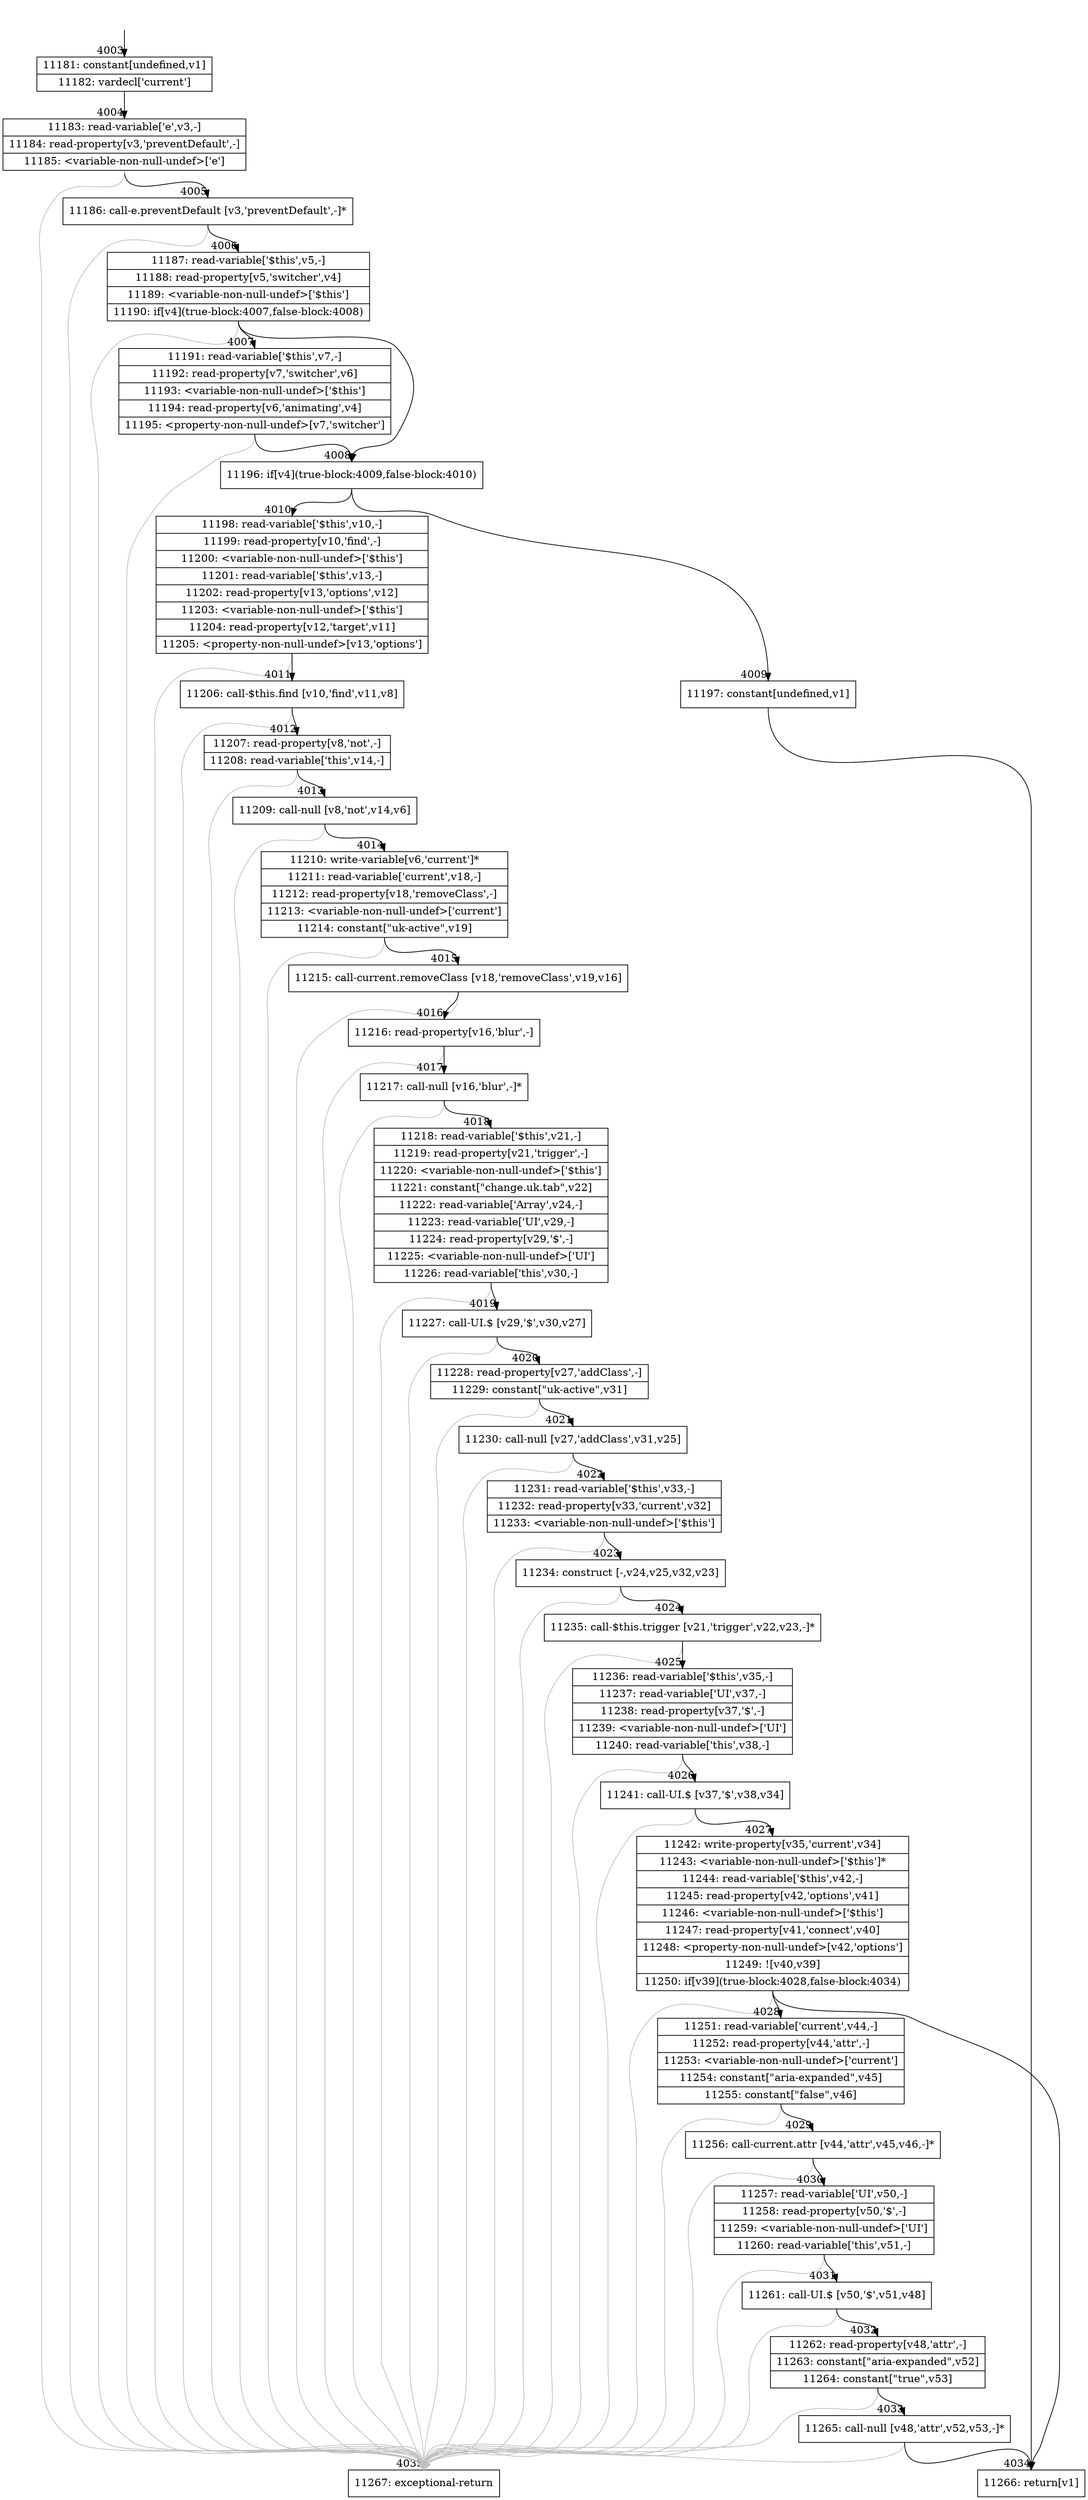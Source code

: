digraph {
rankdir="TD"
BB_entry301[shape=none,label=""];
BB_entry301 -> BB4003 [tailport=s, headport=n, headlabel="    4003"]
BB4003 [shape=record label="{11181: constant[undefined,v1]|11182: vardecl['current']}" ] 
BB4003 -> BB4004 [tailport=s, headport=n, headlabel="      4004"]
BB4004 [shape=record label="{11183: read-variable['e',v3,-]|11184: read-property[v3,'preventDefault',-]|11185: \<variable-non-null-undef\>['e']}" ] 
BB4004 -> BB4005 [tailport=s, headport=n, headlabel="      4005"]
BB4004 -> BB4035 [tailport=s, headport=n, color=gray, headlabel="      4035"]
BB4005 [shape=record label="{11186: call-e.preventDefault [v3,'preventDefault',-]*}" ] 
BB4005 -> BB4006 [tailport=s, headport=n, headlabel="      4006"]
BB4005 -> BB4035 [tailport=s, headport=n, color=gray]
BB4006 [shape=record label="{11187: read-variable['$this',v5,-]|11188: read-property[v5,'switcher',v4]|11189: \<variable-non-null-undef\>['$this']|11190: if[v4](true-block:4007,false-block:4008)}" ] 
BB4006 -> BB4008 [tailport=s, headport=n, headlabel="      4008"]
BB4006 -> BB4007 [tailport=s, headport=n, headlabel="      4007"]
BB4006 -> BB4035 [tailport=s, headport=n, color=gray]
BB4007 [shape=record label="{11191: read-variable['$this',v7,-]|11192: read-property[v7,'switcher',v6]|11193: \<variable-non-null-undef\>['$this']|11194: read-property[v6,'animating',v4]|11195: \<property-non-null-undef\>[v7,'switcher']}" ] 
BB4007 -> BB4008 [tailport=s, headport=n]
BB4007 -> BB4035 [tailport=s, headport=n, color=gray]
BB4008 [shape=record label="{11196: if[v4](true-block:4009,false-block:4010)}" ] 
BB4008 -> BB4009 [tailport=s, headport=n, headlabel="      4009"]
BB4008 -> BB4010 [tailport=s, headport=n, headlabel="      4010"]
BB4009 [shape=record label="{11197: constant[undefined,v1]}" ] 
BB4009 -> BB4034 [tailport=s, headport=n, headlabel="      4034"]
BB4010 [shape=record label="{11198: read-variable['$this',v10,-]|11199: read-property[v10,'find',-]|11200: \<variable-non-null-undef\>['$this']|11201: read-variable['$this',v13,-]|11202: read-property[v13,'options',v12]|11203: \<variable-non-null-undef\>['$this']|11204: read-property[v12,'target',v11]|11205: \<property-non-null-undef\>[v13,'options']}" ] 
BB4010 -> BB4011 [tailport=s, headport=n, headlabel="      4011"]
BB4010 -> BB4035 [tailport=s, headport=n, color=gray]
BB4011 [shape=record label="{11206: call-$this.find [v10,'find',v11,v8]}" ] 
BB4011 -> BB4012 [tailport=s, headport=n, headlabel="      4012"]
BB4011 -> BB4035 [tailport=s, headport=n, color=gray]
BB4012 [shape=record label="{11207: read-property[v8,'not',-]|11208: read-variable['this',v14,-]}" ] 
BB4012 -> BB4013 [tailport=s, headport=n, headlabel="      4013"]
BB4012 -> BB4035 [tailport=s, headport=n, color=gray]
BB4013 [shape=record label="{11209: call-null [v8,'not',v14,v6]}" ] 
BB4013 -> BB4014 [tailport=s, headport=n, headlabel="      4014"]
BB4013 -> BB4035 [tailport=s, headport=n, color=gray]
BB4014 [shape=record label="{11210: write-variable[v6,'current']*|11211: read-variable['current',v18,-]|11212: read-property[v18,'removeClass',-]|11213: \<variable-non-null-undef\>['current']|11214: constant[\"uk-active\",v19]}" ] 
BB4014 -> BB4015 [tailport=s, headport=n, headlabel="      4015"]
BB4014 -> BB4035 [tailport=s, headport=n, color=gray]
BB4015 [shape=record label="{11215: call-current.removeClass [v18,'removeClass',v19,v16]}" ] 
BB4015 -> BB4016 [tailport=s, headport=n, headlabel="      4016"]
BB4015 -> BB4035 [tailport=s, headport=n, color=gray]
BB4016 [shape=record label="{11216: read-property[v16,'blur',-]}" ] 
BB4016 -> BB4017 [tailport=s, headport=n, headlabel="      4017"]
BB4016 -> BB4035 [tailport=s, headport=n, color=gray]
BB4017 [shape=record label="{11217: call-null [v16,'blur',-]*}" ] 
BB4017 -> BB4018 [tailport=s, headport=n, headlabel="      4018"]
BB4017 -> BB4035 [tailport=s, headport=n, color=gray]
BB4018 [shape=record label="{11218: read-variable['$this',v21,-]|11219: read-property[v21,'trigger',-]|11220: \<variable-non-null-undef\>['$this']|11221: constant[\"change.uk.tab\",v22]|11222: read-variable['Array',v24,-]|11223: read-variable['UI',v29,-]|11224: read-property[v29,'$',-]|11225: \<variable-non-null-undef\>['UI']|11226: read-variable['this',v30,-]}" ] 
BB4018 -> BB4019 [tailport=s, headport=n, headlabel="      4019"]
BB4018 -> BB4035 [tailport=s, headport=n, color=gray]
BB4019 [shape=record label="{11227: call-UI.$ [v29,'$',v30,v27]}" ] 
BB4019 -> BB4020 [tailport=s, headport=n, headlabel="      4020"]
BB4019 -> BB4035 [tailport=s, headport=n, color=gray]
BB4020 [shape=record label="{11228: read-property[v27,'addClass',-]|11229: constant[\"uk-active\",v31]}" ] 
BB4020 -> BB4021 [tailport=s, headport=n, headlabel="      4021"]
BB4020 -> BB4035 [tailport=s, headport=n, color=gray]
BB4021 [shape=record label="{11230: call-null [v27,'addClass',v31,v25]}" ] 
BB4021 -> BB4022 [tailport=s, headport=n, headlabel="      4022"]
BB4021 -> BB4035 [tailport=s, headport=n, color=gray]
BB4022 [shape=record label="{11231: read-variable['$this',v33,-]|11232: read-property[v33,'current',v32]|11233: \<variable-non-null-undef\>['$this']}" ] 
BB4022 -> BB4023 [tailport=s, headport=n, headlabel="      4023"]
BB4022 -> BB4035 [tailport=s, headport=n, color=gray]
BB4023 [shape=record label="{11234: construct [-,v24,v25,v32,v23]}" ] 
BB4023 -> BB4024 [tailport=s, headport=n, headlabel="      4024"]
BB4023 -> BB4035 [tailport=s, headport=n, color=gray]
BB4024 [shape=record label="{11235: call-$this.trigger [v21,'trigger',v22,v23,-]*}" ] 
BB4024 -> BB4025 [tailport=s, headport=n, headlabel="      4025"]
BB4024 -> BB4035 [tailport=s, headport=n, color=gray]
BB4025 [shape=record label="{11236: read-variable['$this',v35,-]|11237: read-variable['UI',v37,-]|11238: read-property[v37,'$',-]|11239: \<variable-non-null-undef\>['UI']|11240: read-variable['this',v38,-]}" ] 
BB4025 -> BB4026 [tailport=s, headport=n, headlabel="      4026"]
BB4025 -> BB4035 [tailport=s, headport=n, color=gray]
BB4026 [shape=record label="{11241: call-UI.$ [v37,'$',v38,v34]}" ] 
BB4026 -> BB4027 [tailport=s, headport=n, headlabel="      4027"]
BB4026 -> BB4035 [tailport=s, headport=n, color=gray]
BB4027 [shape=record label="{11242: write-property[v35,'current',v34]|11243: \<variable-non-null-undef\>['$this']*|11244: read-variable['$this',v42,-]|11245: read-property[v42,'options',v41]|11246: \<variable-non-null-undef\>['$this']|11247: read-property[v41,'connect',v40]|11248: \<property-non-null-undef\>[v42,'options']|11249: ![v40,v39]|11250: if[v39](true-block:4028,false-block:4034)}" ] 
BB4027 -> BB4028 [tailport=s, headport=n, headlabel="      4028"]
BB4027 -> BB4034 [tailport=s, headport=n]
BB4027 -> BB4035 [tailport=s, headport=n, color=gray]
BB4028 [shape=record label="{11251: read-variable['current',v44,-]|11252: read-property[v44,'attr',-]|11253: \<variable-non-null-undef\>['current']|11254: constant[\"aria-expanded\",v45]|11255: constant[\"false\",v46]}" ] 
BB4028 -> BB4029 [tailport=s, headport=n, headlabel="      4029"]
BB4028 -> BB4035 [tailport=s, headport=n, color=gray]
BB4029 [shape=record label="{11256: call-current.attr [v44,'attr',v45,v46,-]*}" ] 
BB4029 -> BB4030 [tailport=s, headport=n, headlabel="      4030"]
BB4029 -> BB4035 [tailport=s, headport=n, color=gray]
BB4030 [shape=record label="{11257: read-variable['UI',v50,-]|11258: read-property[v50,'$',-]|11259: \<variable-non-null-undef\>['UI']|11260: read-variable['this',v51,-]}" ] 
BB4030 -> BB4031 [tailport=s, headport=n, headlabel="      4031"]
BB4030 -> BB4035 [tailport=s, headport=n, color=gray]
BB4031 [shape=record label="{11261: call-UI.$ [v50,'$',v51,v48]}" ] 
BB4031 -> BB4032 [tailport=s, headport=n, headlabel="      4032"]
BB4031 -> BB4035 [tailport=s, headport=n, color=gray]
BB4032 [shape=record label="{11262: read-property[v48,'attr',-]|11263: constant[\"aria-expanded\",v52]|11264: constant[\"true\",v53]}" ] 
BB4032 -> BB4033 [tailport=s, headport=n, headlabel="      4033"]
BB4032 -> BB4035 [tailport=s, headport=n, color=gray]
BB4033 [shape=record label="{11265: call-null [v48,'attr',v52,v53,-]*}" ] 
BB4033 -> BB4034 [tailport=s, headport=n]
BB4033 -> BB4035 [tailport=s, headport=n, color=gray]
BB4034 [shape=record label="{11266: return[v1]}" ] 
BB4035 [shape=record label="{11267: exceptional-return}" ] 
//#$~ 3095
}

